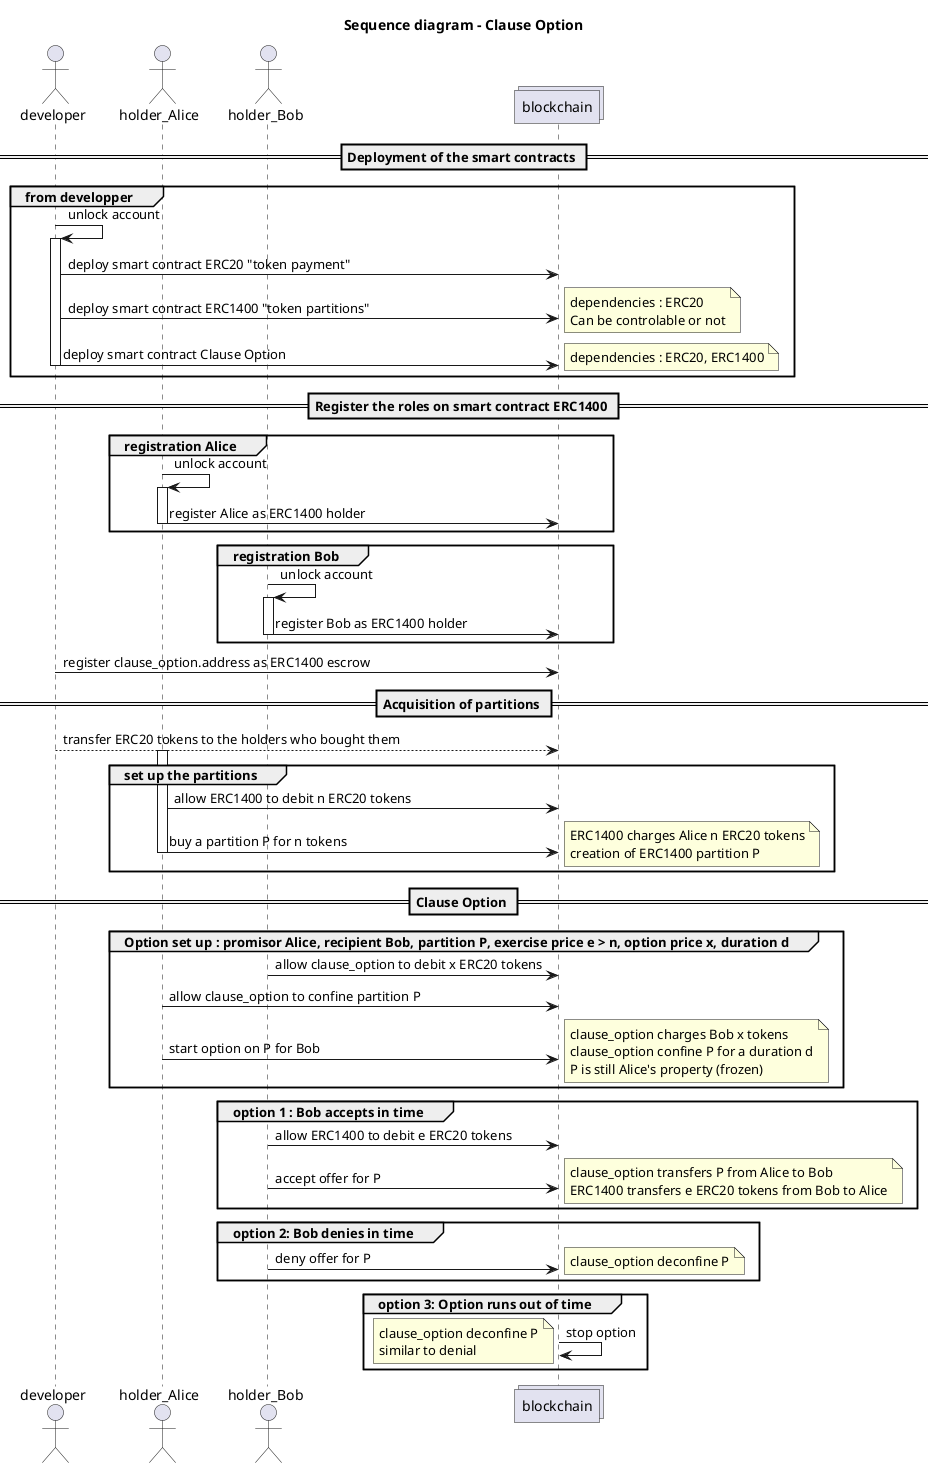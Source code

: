 @startuml

title "Sequence diagram - Clause Option"

actor developer
actor holder_Alice
actor holder_Bob
collections blockchain

== Deployment of the smart contracts ==

group from developper
developer -> developer : unlock account
activate developer
developer -> blockchain : deploy smart contract ERC20 "token payment"
developer -> blockchain : deploy smart contract ERC1400 "token partitions"
note right
dependencies : ERC20
Can be controlable or not
end note
developer -> blockchain : deploy smart contract Clause Option
note right
dependencies : ERC20, ERC1400
end note
deactivate developer
end

== Register the roles on smart contract ERC1400 ==

group registration Alice

holder_Alice -> holder_Alice : unlock account
activate holder_Alice
holder_Alice -> blockchain : register Alice as ERC1400 holder
deactivate holder_Alice
end

group registration Bob

holder_Bob -> holder_Bob : unlock account
activate holder_Bob
holder_Bob -> blockchain : register Bob as ERC1400 holder
deactivate holder_Bob
end

developer -> blockchain : register clause_option.address as ERC1400 escrow

== Acquisition of partitions ==

developer --> blockchain : transfer ERC20 tokens to the holders who bought them

group set up the partitions

activate holder_Alice
holder_Alice -> blockchain : allow ERC1400 to debit n ERC20 tokens
holder_Alice -> blockchain : buy a partition P for n tokens
note right
ERC1400 charges Alice n ERC20 tokens
creation of ERC1400 partition P
end note
deactivate holder_Alice
end

== Clause Option ==

group Option set up : promisor Alice, recipient Bob, partition P, exercise price e > n, option price x, duration d

holder_Bob -> blockchain : allow clause_option to debit x ERC20 tokens
holder_Alice -> blockchain : allow clause_option to confine partition P

holder_Alice -> blockchain : start option on P for Bob
note right
clause_option charges Bob x tokens
clause_option confine P for a duration d
P is still Alice's property (frozen)
end note
end

group option 1 : Bob accepts in time

holder_Bob -> blockchain : allow ERC1400 to debit e ERC20 tokens
holder_Bob -> blockchain : accept offer for P
note right
clause_option transfers P from Alice to Bob
ERC1400 transfers e ERC20 tokens from Bob to Alice
end note
end

group option 2: Bob denies in time

holder_Bob -> blockchain : deny offer for P
note right
clause_option deconfine P
end note
end

group option 3: Option runs out of time

blockchain -> blockchain : stop option
note left
clause_option deconfine P
similar to denial
end note
end

@enduml
